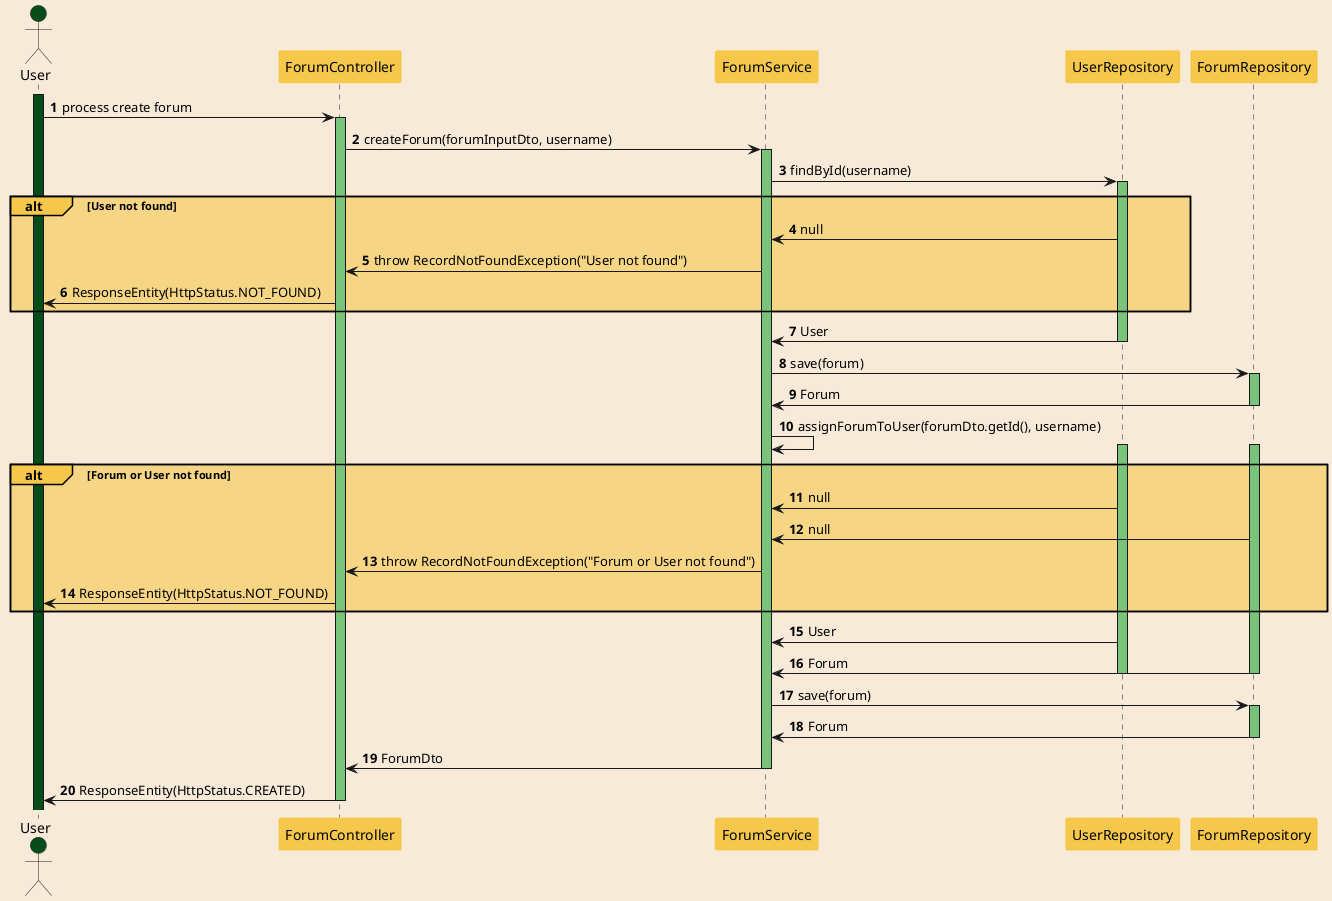 @startuml
'https://plantuml.com/sequence-diagram

autonumber

skinparam sequence {
    ParticipantBackgroundColor #F5C84C
    ParticipantBorderColor #F7E19A
}

skinparam {
    BackgroundColor #F8EAD9
    BorderColor #F8EAD9
}

actor User #064D1A
activate User #064D1A

User -> ForumController : process create forum
activate ForumController #7AC37A

ForumController -> ForumService : createForum(forumInputDto, username)
activate ForumService #7AC37A

ForumService -> UserRepository : findById(username)
activate UserRepository #7AC37A

alt#F5C84C #F5C84C99 User not found
    UserRepository -> ForumService : null
    ForumService -> ForumController : throw RecordNotFoundException("User not found")
    ForumController -> User : ResponseEntity(HttpStatus.NOT_FOUND)
end

UserRepository -> ForumService : User
deactivate UserRepository

ForumService -> ForumRepository : save(forum)
activate ForumRepository #7AC37A

ForumRepository -> ForumService : Forum
deactivate ForumRepository

ForumService -> ForumService : assignForumToUser(forumDto.getId(), username)
activate UserRepository #7AC37A
activate ForumRepository #7AC37A

alt#F5C84C #F5C84C99 Forum or User not found
    UserRepository -> ForumService : null
    ForumRepository -> ForumService : null
    ForumService -> ForumController : throw RecordNotFoundException("Forum or User not found")
    ForumController -> User : ResponseEntity(HttpStatus.NOT_FOUND)
end

UserRepository -> ForumService : User
ForumRepository -> ForumService : Forum
deactivate UserRepository
deactivate ForumRepository

ForumService -> ForumRepository : save(forum)
activate ForumRepository #7AC37A
ForumRepository -> ForumService : Forum
deactivate ForumRepository

ForumService -> ForumController : ForumDto
deactivate ForumService

ForumController -> User : ResponseEntity(HttpStatus.CREATED)
deactivate ForumController

@enduml
